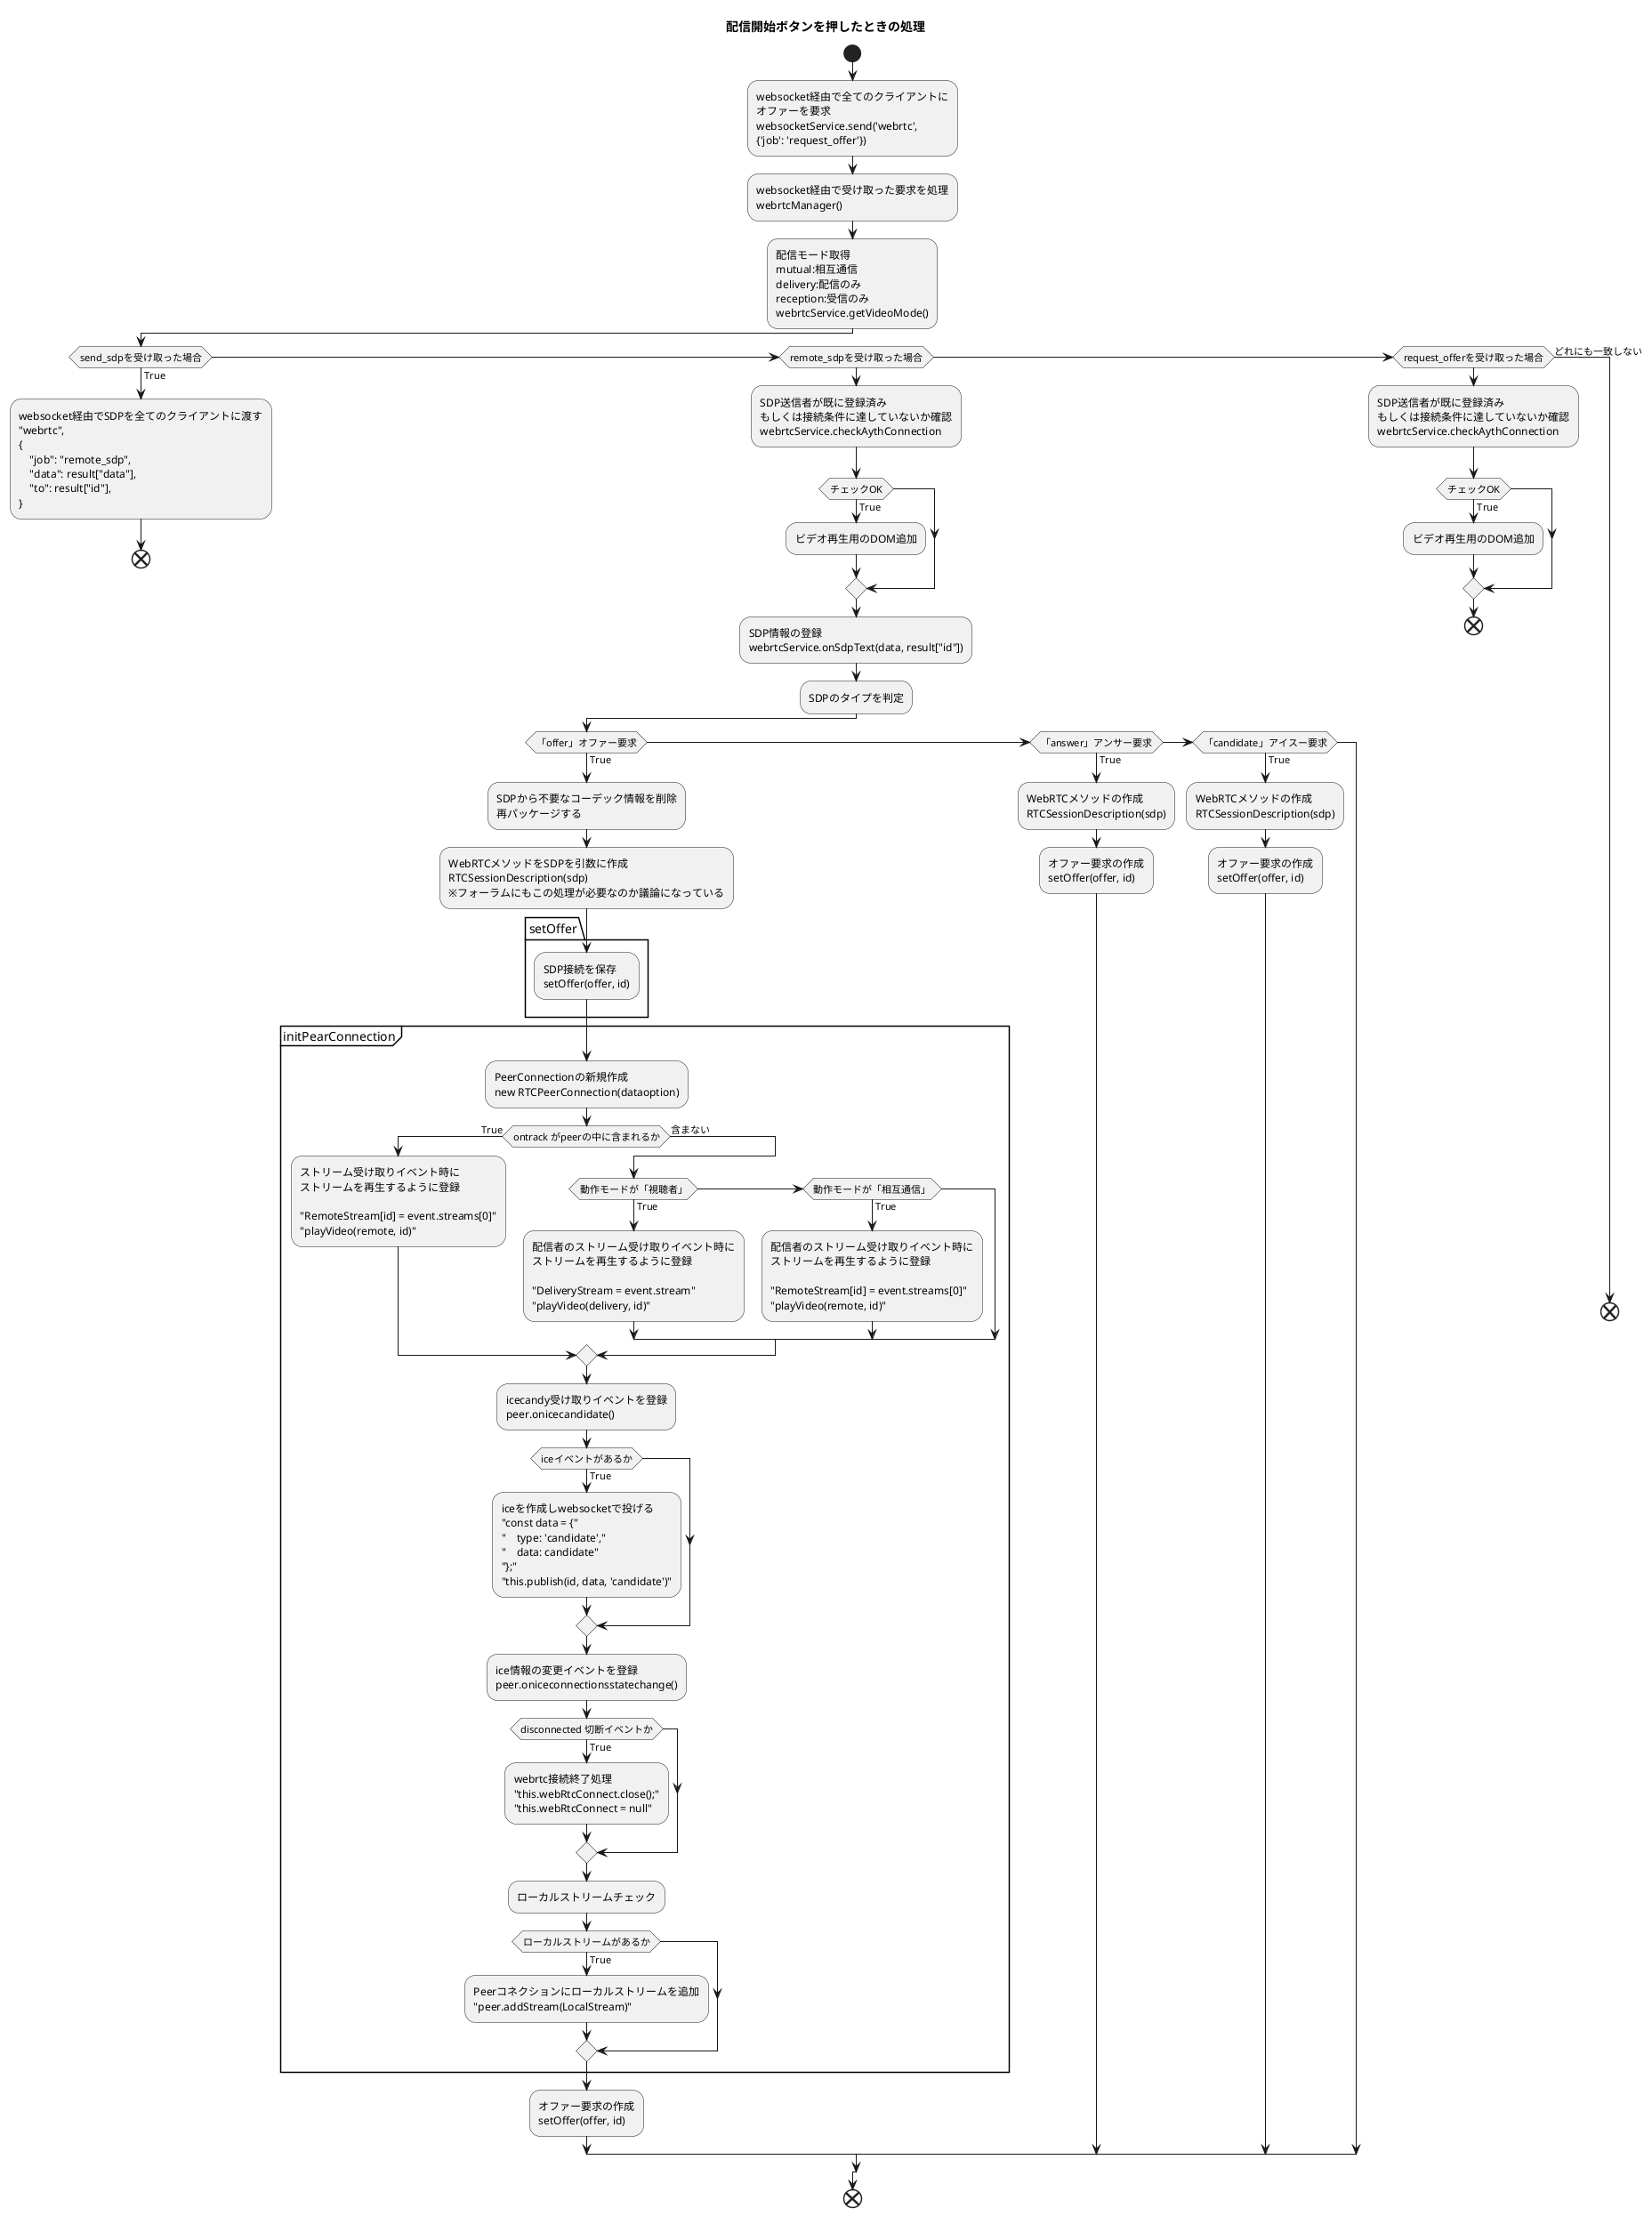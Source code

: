 @startuml

title 配信開始ボタンを押したときの処理
start
:websocket経由で全てのクライアントに
オファーを要求
websocketService.send('webrtc',
{'job': 'request_offer'});

:websocket経由で受け取った要求を処理
webrtcManager();

:配信モード取得
mutual:相互通信
delivery:配信のみ
reception:受信のみ
webrtcService.getVideoMode();

if (send_sdpを受け取った場合) then (True)
    :websocket経由でSDPを全てのクライアントに渡す
    "webrtc",
    {
        "job": "remote_sdp",
        "data": result["data"],
        "to": result["id"],
    };
    end

else if (remote_sdpを受け取った場合)
    :SDP送信者が既に登録済み
    もしくは接続条件に達していないか確認
    webrtcService.checkAythConnection;

    if (チェックOK) then (True)
        :ビデオ再生用のDOM追加;
    endif

    :SDP情報の登録
    webrtcService.onSdpText(data, result["id"]);

    :SDPのタイプを判定;

    if (「offer」オファー要求) then (True)
        :SDPから不要なコーデック情報を削除
        再パッケージする;

        :WebRTCメソッドをSDPを引数に作成
        RTCSessionDescription(sdp)
        ※フォーラムにもこの処理が必要なのか議論になっている;

        package setOffer {
            :SDP接続を保存
            setOffer(offer, id);
        }

        partition initPearConnection {
            :PeerConnectionの新規作成
            new RTCPeerConnection(dataoption);

            if (ontrack がpeerの中に含まれるか) then (True)
                :ストリーム受け取りイベント時に
                ストリームを再生するように登録
                
                "RemoteStream[id] = event.streams[0]"
                "playVideo(remote, id)";
            else (含まない)
                if (動作モードが「視聴者」) then (True)
                    :配信者のストリーム受け取りイベント時に
                    ストリームを再生するように登録
                    
                    "DeliveryStream = event.stream"
                    "playVideo(delivery, id)";
                else if (動作モードが「相互通信」) then (True)
                    :配信者のストリーム受け取りイベント時に
                    ストリームを再生するように登録
                    
                    "RemoteStream[id] = event.streams[0]"
                    "playVideo(remote, id)";
                endif
            endif

            :icecandy受け取りイベントを登録
            peer.onicecandidate();
            if (iceイベントがあるか)  then (True)
                :iceを作成しwebsocketで投げる
                "const data = {"
                "    type: 'candidate',"
                "    data: candidate"
                "};"
                "this.publish(id, data, 'candidate')";
            endif

            :ice情報の変更イベントを登録
            peer.oniceconnectionsstatechange();
            if (disconnected 切断イベントか) then (True)
                :webrtc接続終了処理
                "this.webRtcConnect.close();"
                "this.webRtcConnect = null";
            endif

            :ローカルストリームチェック;
            if (ローカルストリームがあるか) then (True) 
                :Peerコネクションにローカルストリームを追加
                "peer.addStream(LocalStream)";
            endif
            
        }

        :オファー要求の作成
        setOffer(offer, id);
    else if (「answer」アンサー要求) then (True)
        :WebRTCメソッドの作成
        RTCSessionDescription(sdp);

        :オファー要求の作成
        setOffer(offer, id);
    else if (「candidate」アイスー要求) then (True)
        :WebRTCメソッドの作成
        RTCSessionDescription(sdp);

        :オファー要求の作成
        setOffer(offer, id);
    endif


else if (request_offerを受け取った場合)
    :SDP送信者が既に登録済み
    もしくは接続条件に達していないか確認
    webrtcService.checkAythConnection;

    if (チェックOK) then (True)
        :ビデオ再生用のDOM追加;
    endif
    end

else (どれにも一致しない)
    end
endif

end
@enduml